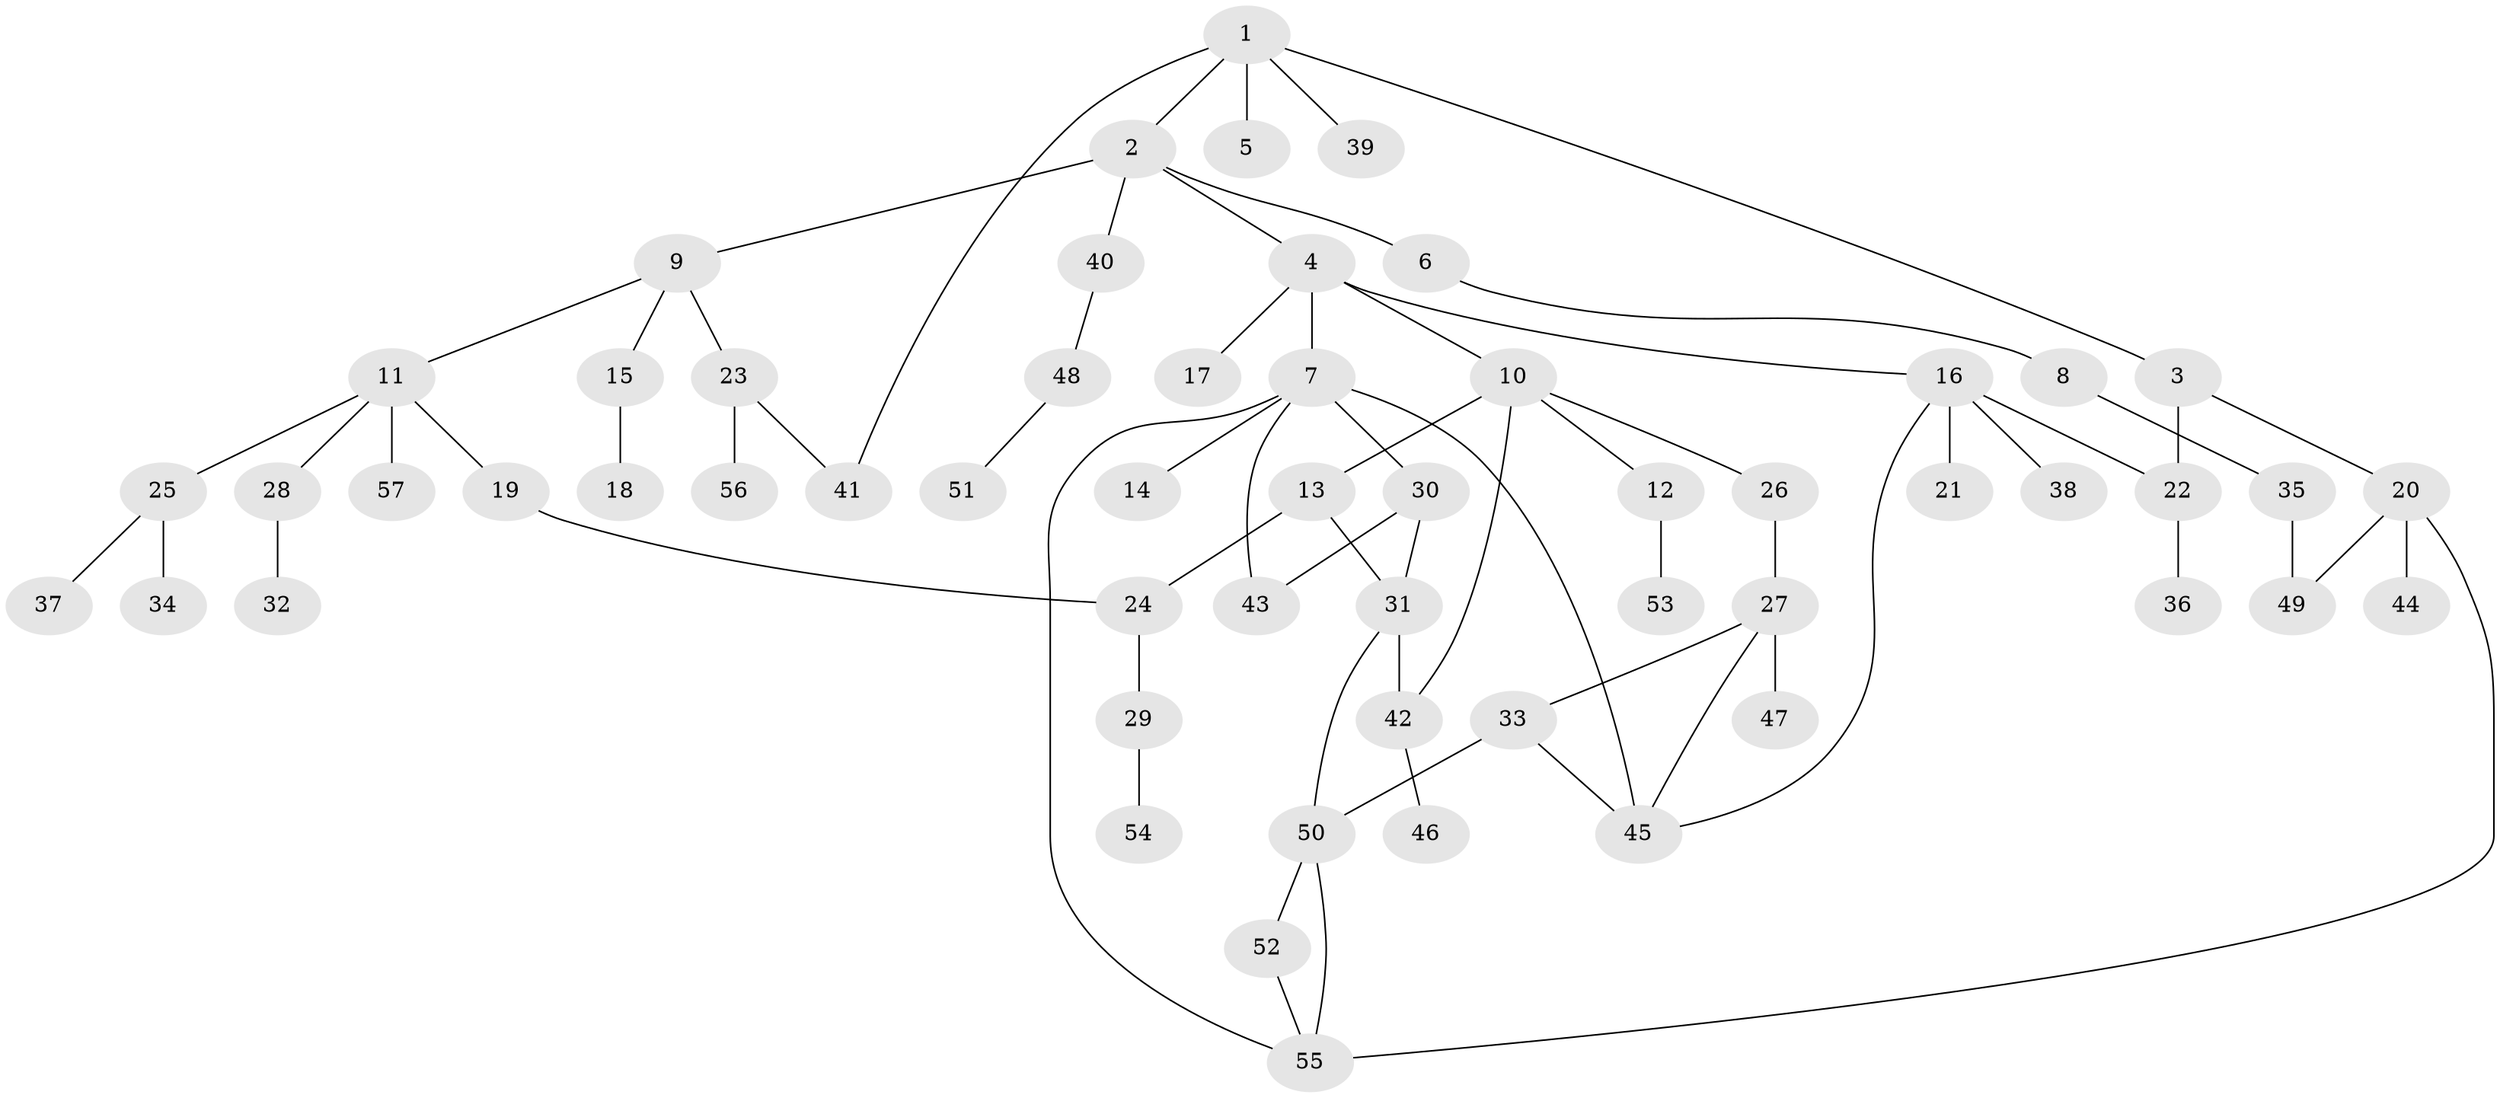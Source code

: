 // Generated by graph-tools (version 1.1) at 2025/10/02/27/25 16:10:51]
// undirected, 57 vertices, 70 edges
graph export_dot {
graph [start="1"]
  node [color=gray90,style=filled];
  1;
  2;
  3;
  4;
  5;
  6;
  7;
  8;
  9;
  10;
  11;
  12;
  13;
  14;
  15;
  16;
  17;
  18;
  19;
  20;
  21;
  22;
  23;
  24;
  25;
  26;
  27;
  28;
  29;
  30;
  31;
  32;
  33;
  34;
  35;
  36;
  37;
  38;
  39;
  40;
  41;
  42;
  43;
  44;
  45;
  46;
  47;
  48;
  49;
  50;
  51;
  52;
  53;
  54;
  55;
  56;
  57;
  1 -- 2;
  1 -- 3;
  1 -- 5;
  1 -- 39;
  1 -- 41;
  2 -- 4;
  2 -- 6;
  2 -- 9;
  2 -- 40;
  3 -- 20;
  3 -- 22;
  4 -- 7;
  4 -- 10;
  4 -- 16;
  4 -- 17;
  6 -- 8;
  7 -- 14;
  7 -- 30;
  7 -- 43;
  7 -- 55;
  7 -- 45;
  8 -- 35;
  9 -- 11;
  9 -- 15;
  9 -- 23;
  10 -- 12;
  10 -- 13;
  10 -- 26;
  10 -- 42;
  11 -- 19;
  11 -- 25;
  11 -- 28;
  11 -- 57;
  12 -- 53;
  13 -- 24;
  13 -- 31;
  15 -- 18;
  16 -- 21;
  16 -- 22;
  16 -- 38;
  16 -- 45;
  19 -- 24;
  20 -- 44;
  20 -- 49;
  20 -- 55;
  22 -- 36;
  23 -- 56;
  23 -- 41;
  24 -- 29;
  25 -- 34;
  25 -- 37;
  26 -- 27;
  27 -- 33;
  27 -- 47;
  27 -- 45;
  28 -- 32;
  29 -- 54;
  30 -- 43;
  30 -- 31;
  31 -- 50;
  31 -- 42;
  33 -- 45;
  33 -- 50;
  35 -- 49;
  40 -- 48;
  42 -- 46;
  48 -- 51;
  50 -- 52;
  50 -- 55;
  52 -- 55;
}
